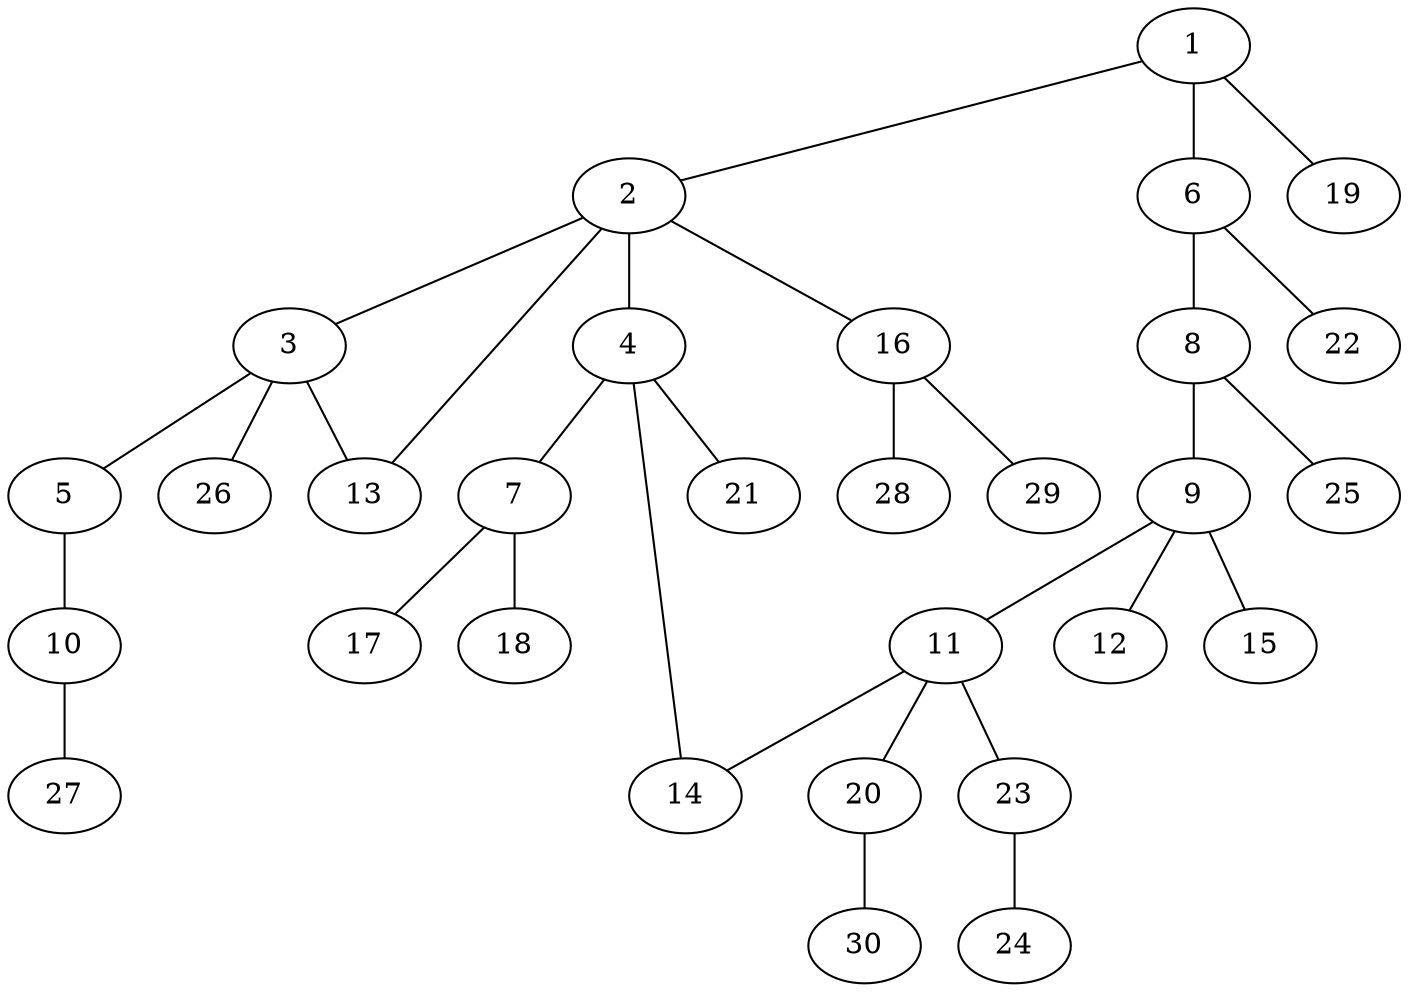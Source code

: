 graph graphname {1--2
1--6
1--19
2--3
2--4
2--13
2--16
3--5
3--13
3--26
4--7
4--14
4--21
5--10
6--8
6--22
7--17
7--18
8--9
8--25
9--11
9--12
9--15
10--27
11--14
11--20
11--23
16--28
16--29
20--30
23--24
}
